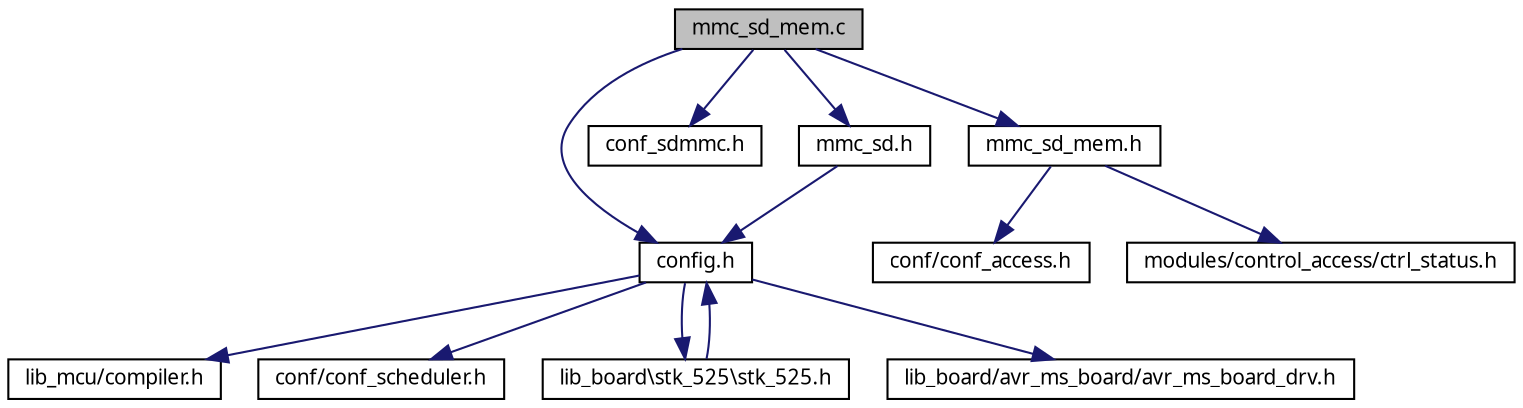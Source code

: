 digraph G
{
  edge [fontname="FreeSans.ttf",fontsize=10,labelfontname="FreeSans.ttf",labelfontsize=10];
  node [fontname="FreeSans.ttf",fontsize=10,shape=record];
  Node1 [label="mmc_sd_mem.c",height=0.2,width=0.4,color="black", fillcolor="grey75", style="filled" fontcolor="black"];
  Node1 -> Node2 [color="midnightblue",fontsize=10,style="solid",fontname="FreeSans.ttf"];
  Node2 [label="config.h",height=0.2,width=0.4,color="black", fillcolor="white", style="filled",URL="$a00039.html"];
  Node2 -> Node3 [color="midnightblue",fontsize=10,style="solid",fontname="FreeSans.ttf"];
  Node3 [label="lib_mcu/compiler.h",height=0.2,width=0.4,color="black", fillcolor="white", style="filled",URL="$a00032.html"];
  Node2 -> Node4 [color="midnightblue",fontsize=10,style="solid",fontname="FreeSans.ttf"];
  Node4 [label="conf/conf_scheduler.h",height=0.2,width=0.4,color="black", fillcolor="white", style="filled",URL="$a00036.html"];
  Node2 -> Node5 [color="midnightblue",fontsize=10,style="solid",fontname="FreeSans.ttf"];
  Node5 [label="lib_board\\stk_525\\stk_525.h",height=0.2,width=0.4,color="black", fillcolor="white", style="filled",URL="$a00073.html"];
  Node5 -> Node2 [color="midnightblue",fontsize=10,style="solid",fontname="FreeSans.ttf"];
  Node2 -> Node6 [color="midnightblue",fontsize=10,style="solid",fontname="FreeSans.ttf"];
  Node6 [label="lib_board/avr_ms_board/avr_ms_board_drv.h",height=0.2,width=0.4,color="black", fillcolor="white", style="filled",URL="$a00029.html"];
  Node1 -> Node7 [color="midnightblue",fontsize=10,style="solid",fontname="FreeSans.ttf"];
  Node7 [label="conf_sdmmc.h",height=0.2,width=0.4,color="black", fillcolor="white", style="filled",URL="$a00037.html"];
  Node1 -> Node8 [color="midnightblue",fontsize=10,style="solid",fontname="FreeSans.ttf"];
  Node8 [label="mmc_sd_mem.h",height=0.2,width=0.4,color="black", fillcolor="white", style="filled",URL="$a00056.html"];
  Node8 -> Node9 [color="midnightblue",fontsize=10,style="solid",fontname="FreeSans.ttf"];
  Node9 [label="conf/conf_access.h",height=0.2,width=0.4,color="black", fillcolor="white", style="filled",URL="$a00033.html"];
  Node8 -> Node10 [color="midnightblue",fontsize=10,style="solid",fontname="FreeSans.ttf"];
  Node10 [label="modules/control_access/ctrl_status.h",height=0.2,width=0.4,color="black", fillcolor="white", style="filled",URL="$a00042.html"];
  Node1 -> Node11 [color="midnightblue",fontsize=10,style="solid",fontname="FreeSans.ttf"];
  Node11 [label="mmc_sd.h",height=0.2,width=0.4,color="black", fillcolor="white", style="filled",URL="$a00054.html"];
  Node11 -> Node2 [color="midnightblue",fontsize=10,style="solid",fontname="FreeSans.ttf"];
}
